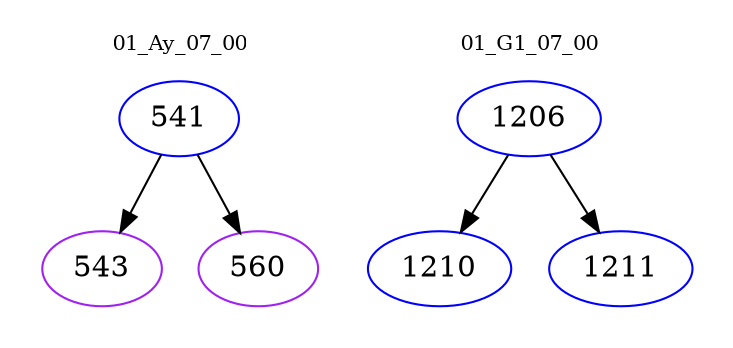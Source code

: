 digraph{
subgraph cluster_0 {
color = white
label = "01_Ay_07_00";
fontsize=10;
T0_541 [label="541", color="blue"]
T0_541 -> T0_543 [color="black"]
T0_543 [label="543", color="purple"]
T0_541 -> T0_560 [color="black"]
T0_560 [label="560", color="purple"]
}
subgraph cluster_1 {
color = white
label = "01_G1_07_00";
fontsize=10;
T1_1206 [label="1206", color="blue"]
T1_1206 -> T1_1210 [color="black"]
T1_1210 [label="1210", color="blue"]
T1_1206 -> T1_1211 [color="black"]
T1_1211 [label="1211", color="blue"]
}
}
